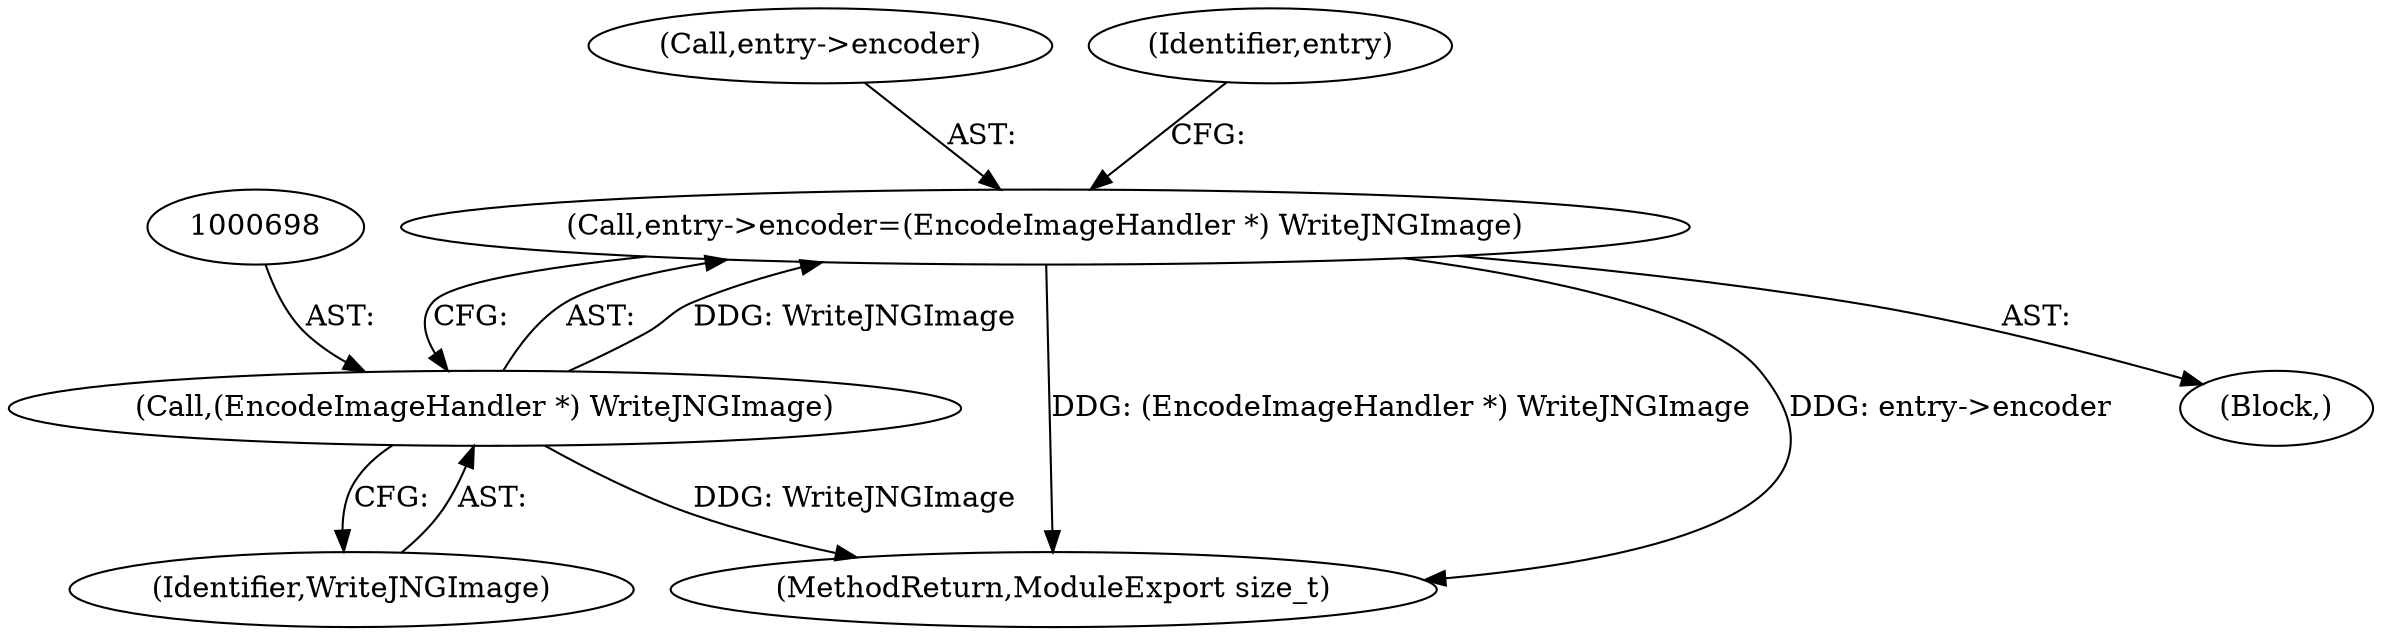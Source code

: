 digraph "0_ImageMagick_aa84944b405acebbeefe871d0f64969b9e9f31ac_1@pointer" {
"1000693" [label="(Call,entry->encoder=(EncodeImageHandler *) WriteJNGImage)"];
"1000697" [label="(Call,(EncodeImageHandler *) WriteJNGImage)"];
"1000694" [label="(Call,entry->encoder)"];
"1000697" [label="(Call,(EncodeImageHandler *) WriteJNGImage)"];
"1000699" [label="(Identifier,WriteJNGImage)"];
"1000693" [label="(Call,entry->encoder=(EncodeImageHandler *) WriteJNGImage)"];
"1000750" [label="(MethodReturn,ModuleExport size_t)"];
"1000102" [label="(Block,)"];
"1000702" [label="(Identifier,entry)"];
"1000693" -> "1000102"  [label="AST: "];
"1000693" -> "1000697"  [label="CFG: "];
"1000694" -> "1000693"  [label="AST: "];
"1000697" -> "1000693"  [label="AST: "];
"1000702" -> "1000693"  [label="CFG: "];
"1000693" -> "1000750"  [label="DDG: (EncodeImageHandler *) WriteJNGImage"];
"1000693" -> "1000750"  [label="DDG: entry->encoder"];
"1000697" -> "1000693"  [label="DDG: WriteJNGImage"];
"1000697" -> "1000699"  [label="CFG: "];
"1000698" -> "1000697"  [label="AST: "];
"1000699" -> "1000697"  [label="AST: "];
"1000697" -> "1000750"  [label="DDG: WriteJNGImage"];
}
